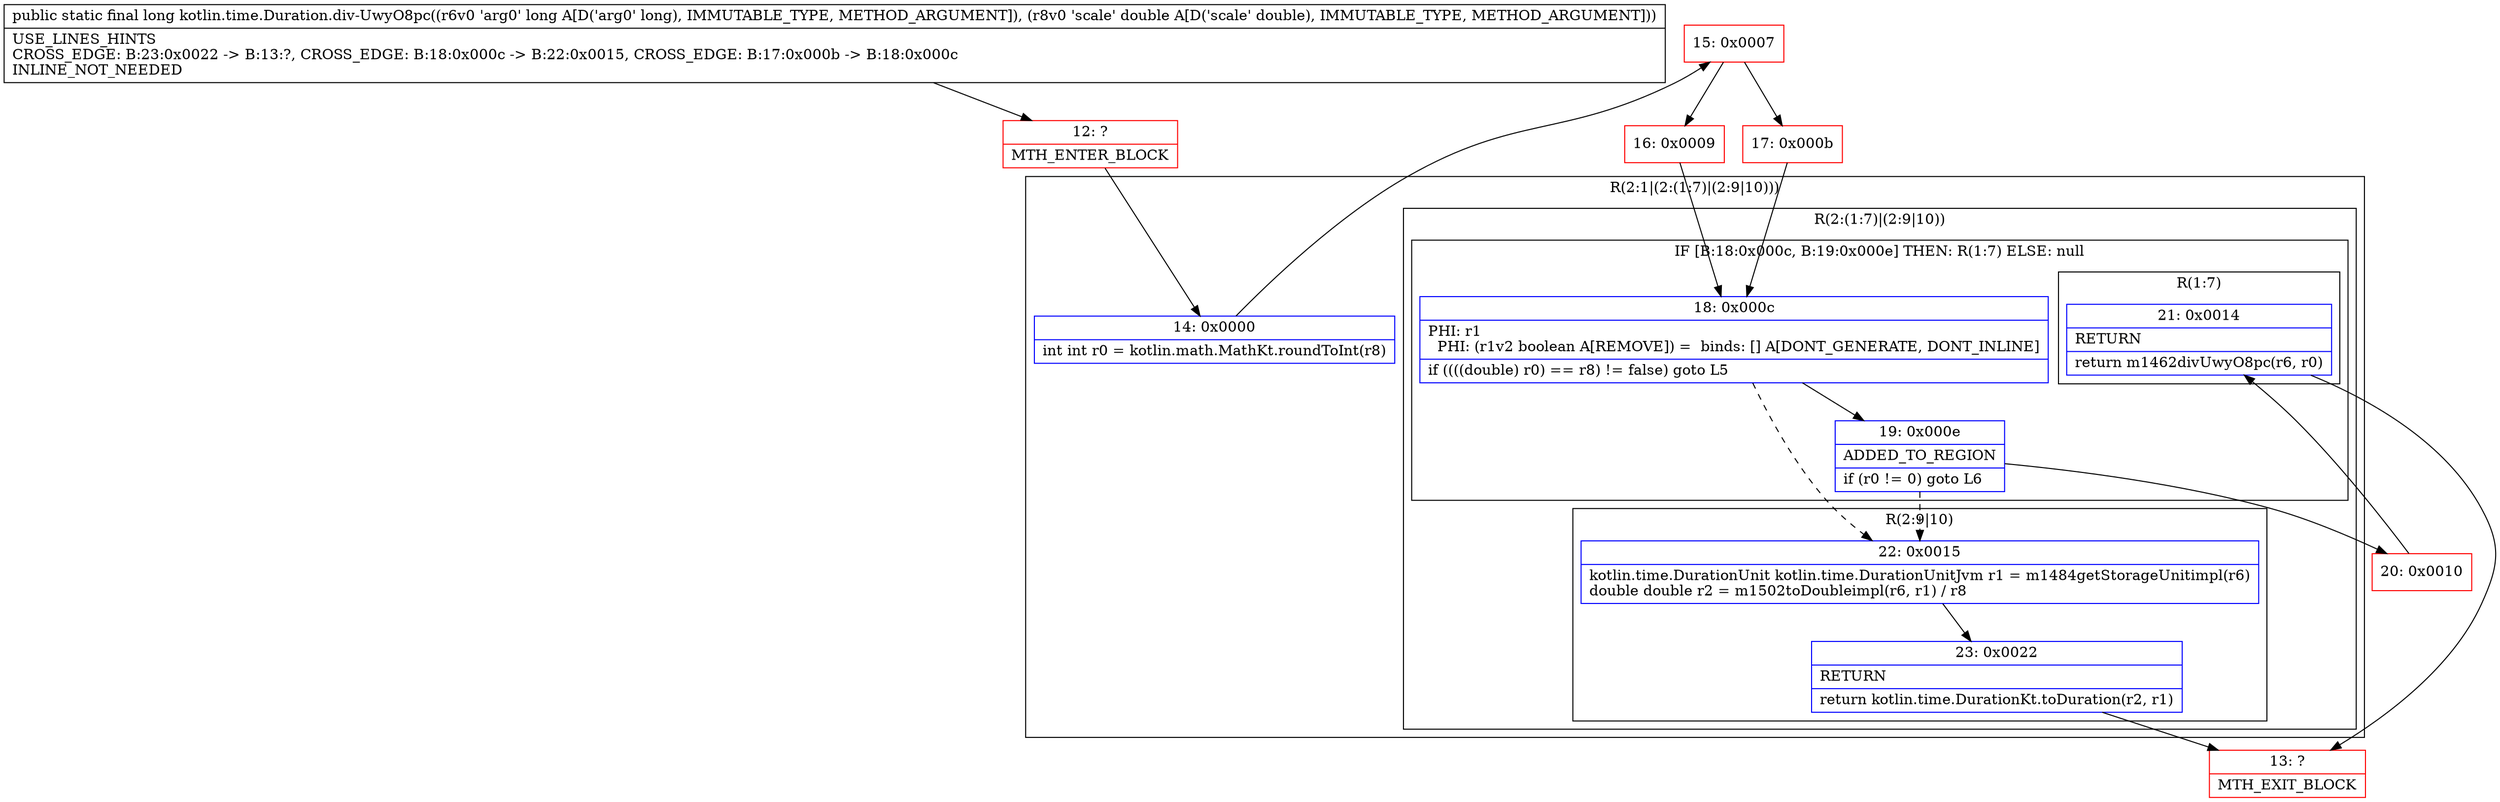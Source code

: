 digraph "CFG forkotlin.time.Duration.div\-UwyO8pc(JD)J" {
subgraph cluster_Region_2053469174 {
label = "R(2:1|(2:(1:7)|(2:9|10)))";
node [shape=record,color=blue];
Node_14 [shape=record,label="{14\:\ 0x0000|int int r0 = kotlin.math.MathKt.roundToInt(r8)\l}"];
subgraph cluster_Region_435364401 {
label = "R(2:(1:7)|(2:9|10))";
node [shape=record,color=blue];
subgraph cluster_IfRegion_779828041 {
label = "IF [B:18:0x000c, B:19:0x000e] THEN: R(1:7) ELSE: null";
node [shape=record,color=blue];
Node_18 [shape=record,label="{18\:\ 0x000c|PHI: r1 \l  PHI: (r1v2 boolean A[REMOVE]) =  binds: [] A[DONT_GENERATE, DONT_INLINE]\l|if ((((double) r0) == r8) != false) goto L5\l}"];
Node_19 [shape=record,label="{19\:\ 0x000e|ADDED_TO_REGION\l|if (r0 != 0) goto L6\l}"];
subgraph cluster_Region_1511620229 {
label = "R(1:7)";
node [shape=record,color=blue];
Node_21 [shape=record,label="{21\:\ 0x0014|RETURN\l|return m1462divUwyO8pc(r6, r0)\l}"];
}
}
subgraph cluster_Region_991557407 {
label = "R(2:9|10)";
node [shape=record,color=blue];
Node_22 [shape=record,label="{22\:\ 0x0015|kotlin.time.DurationUnit kotlin.time.DurationUnitJvm r1 = m1484getStorageUnitimpl(r6)\ldouble double r2 = m1502toDoubleimpl(r6, r1) \/ r8\l}"];
Node_23 [shape=record,label="{23\:\ 0x0022|RETURN\l|return kotlin.time.DurationKt.toDuration(r2, r1)\l}"];
}
}
}
Node_12 [shape=record,color=red,label="{12\:\ ?|MTH_ENTER_BLOCK\l}"];
Node_15 [shape=record,color=red,label="{15\:\ 0x0007}"];
Node_16 [shape=record,color=red,label="{16\:\ 0x0009}"];
Node_20 [shape=record,color=red,label="{20\:\ 0x0010}"];
Node_13 [shape=record,color=red,label="{13\:\ ?|MTH_EXIT_BLOCK\l}"];
Node_17 [shape=record,color=red,label="{17\:\ 0x000b}"];
MethodNode[shape=record,label="{public static final long kotlin.time.Duration.div\-UwyO8pc((r6v0 'arg0' long A[D('arg0' long), IMMUTABLE_TYPE, METHOD_ARGUMENT]), (r8v0 'scale' double A[D('scale' double), IMMUTABLE_TYPE, METHOD_ARGUMENT]))  | USE_LINES_HINTS\lCROSS_EDGE: B:23:0x0022 \-\> B:13:?, CROSS_EDGE: B:18:0x000c \-\> B:22:0x0015, CROSS_EDGE: B:17:0x000b \-\> B:18:0x000c\lINLINE_NOT_NEEDED\l}"];
MethodNode -> Node_12;Node_14 -> Node_15;
Node_18 -> Node_19;
Node_18 -> Node_22[style=dashed];
Node_19 -> Node_20;
Node_19 -> Node_22[style=dashed];
Node_21 -> Node_13;
Node_22 -> Node_23;
Node_23 -> Node_13;
Node_12 -> Node_14;
Node_15 -> Node_16;
Node_15 -> Node_17;
Node_16 -> Node_18;
Node_20 -> Node_21;
Node_17 -> Node_18;
}

